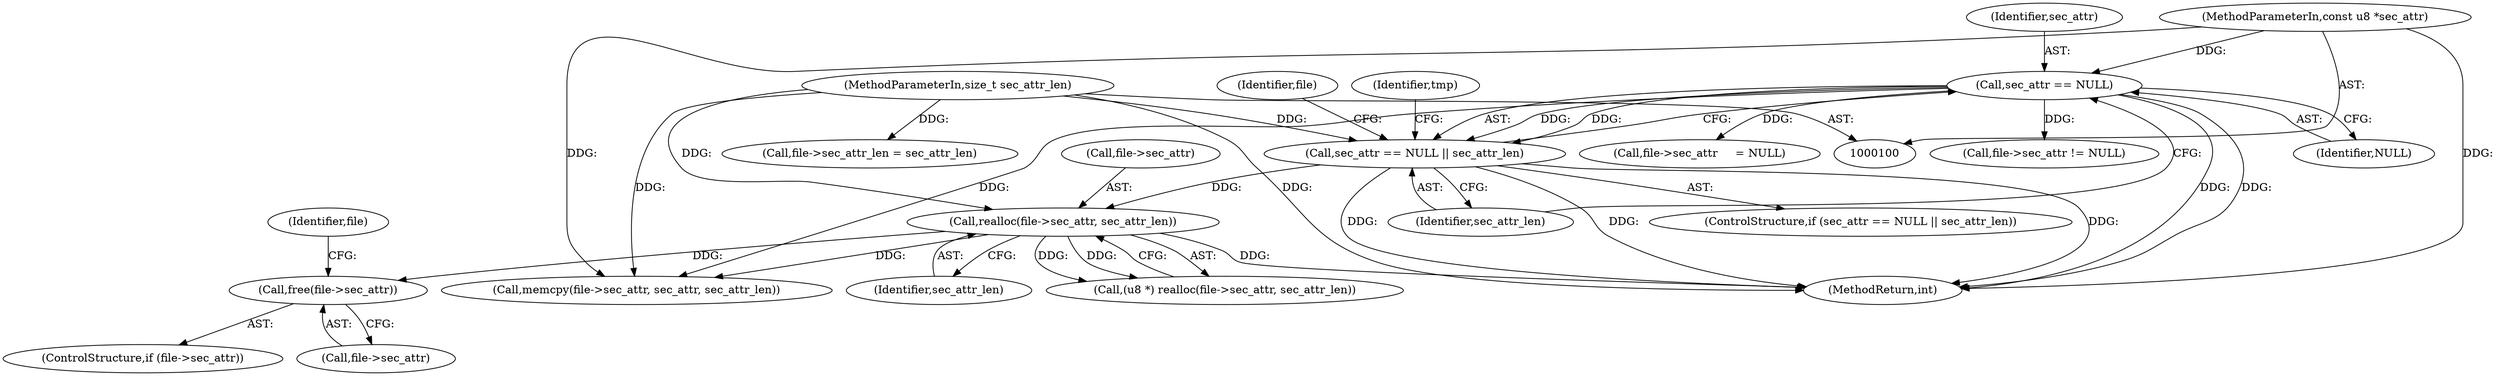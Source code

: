 digraph "0_OpenSC_360e95d45ac4123255a4c796db96337f332160ad#diff-d643a0fa169471dbf2912f4866dc49c5_7@API" {
"1000159" [label="(Call,free(file->sec_attr))"];
"1000146" [label="(Call,realloc(file->sec_attr, sec_attr_len))"];
"1000114" [label="(Call,sec_attr == NULL || sec_attr_len)"];
"1000115" [label="(Call,sec_attr == NULL)"];
"1000102" [label="(MethodParameterIn,const u8 *sec_attr)"];
"1000103" [label="(MethodParameterIn,size_t sec_attr_len)"];
"1000116" [label="(Identifier,sec_attr)"];
"1000117" [label="(Identifier,NULL)"];
"1000102" [label="(MethodParameterIn,const u8 *sec_attr)"];
"1000163" [label="(Call,file->sec_attr     = NULL)"];
"1000114" [label="(Call,sec_attr == NULL || sec_attr_len)"];
"1000115" [label="(Call,sec_attr == NULL)"];
"1000144" [label="(Call,(u8 *) realloc(file->sec_attr, sec_attr_len))"];
"1000180" [label="(Call,memcpy(file->sec_attr, sec_attr, sec_attr_len))"];
"1000113" [label="(ControlStructure,if (sec_attr == NULL || sec_attr_len))"];
"1000118" [label="(Identifier,sec_attr_len)"];
"1000193" [label="(MethodReturn,int)"];
"1000123" [label="(Identifier,file)"];
"1000186" [label="(Call,file->sec_attr_len = sec_attr_len)"];
"1000147" [label="(Call,file->sec_attr)"];
"1000150" [label="(Identifier,sec_attr_len)"];
"1000159" [label="(Call,free(file->sec_attr))"];
"1000165" [label="(Identifier,file)"];
"1000155" [label="(ControlStructure,if (file->sec_attr))"];
"1000103" [label="(MethodParameterIn,size_t sec_attr_len)"];
"1000160" [label="(Call,file->sec_attr)"];
"1000143" [label="(Identifier,tmp)"];
"1000146" [label="(Call,realloc(file->sec_attr, sec_attr_len))"];
"1000121" [label="(Call,file->sec_attr != NULL)"];
"1000159" -> "1000155"  [label="AST: "];
"1000159" -> "1000160"  [label="CFG: "];
"1000160" -> "1000159"  [label="AST: "];
"1000165" -> "1000159"  [label="CFG: "];
"1000146" -> "1000159"  [label="DDG: "];
"1000146" -> "1000144"  [label="AST: "];
"1000146" -> "1000150"  [label="CFG: "];
"1000147" -> "1000146"  [label="AST: "];
"1000150" -> "1000146"  [label="AST: "];
"1000144" -> "1000146"  [label="CFG: "];
"1000146" -> "1000193"  [label="DDG: "];
"1000146" -> "1000144"  [label="DDG: "];
"1000146" -> "1000144"  [label="DDG: "];
"1000114" -> "1000146"  [label="DDG: "];
"1000103" -> "1000146"  [label="DDG: "];
"1000146" -> "1000180"  [label="DDG: "];
"1000114" -> "1000113"  [label="AST: "];
"1000114" -> "1000115"  [label="CFG: "];
"1000114" -> "1000118"  [label="CFG: "];
"1000115" -> "1000114"  [label="AST: "];
"1000118" -> "1000114"  [label="AST: "];
"1000123" -> "1000114"  [label="CFG: "];
"1000143" -> "1000114"  [label="CFG: "];
"1000114" -> "1000193"  [label="DDG: "];
"1000114" -> "1000193"  [label="DDG: "];
"1000114" -> "1000193"  [label="DDG: "];
"1000115" -> "1000114"  [label="DDG: "];
"1000115" -> "1000114"  [label="DDG: "];
"1000103" -> "1000114"  [label="DDG: "];
"1000115" -> "1000117"  [label="CFG: "];
"1000116" -> "1000115"  [label="AST: "];
"1000117" -> "1000115"  [label="AST: "];
"1000118" -> "1000115"  [label="CFG: "];
"1000115" -> "1000193"  [label="DDG: "];
"1000115" -> "1000193"  [label="DDG: "];
"1000102" -> "1000115"  [label="DDG: "];
"1000115" -> "1000121"  [label="DDG: "];
"1000115" -> "1000163"  [label="DDG: "];
"1000115" -> "1000180"  [label="DDG: "];
"1000102" -> "1000100"  [label="AST: "];
"1000102" -> "1000193"  [label="DDG: "];
"1000102" -> "1000180"  [label="DDG: "];
"1000103" -> "1000100"  [label="AST: "];
"1000103" -> "1000193"  [label="DDG: "];
"1000103" -> "1000180"  [label="DDG: "];
"1000103" -> "1000186"  [label="DDG: "];
}
